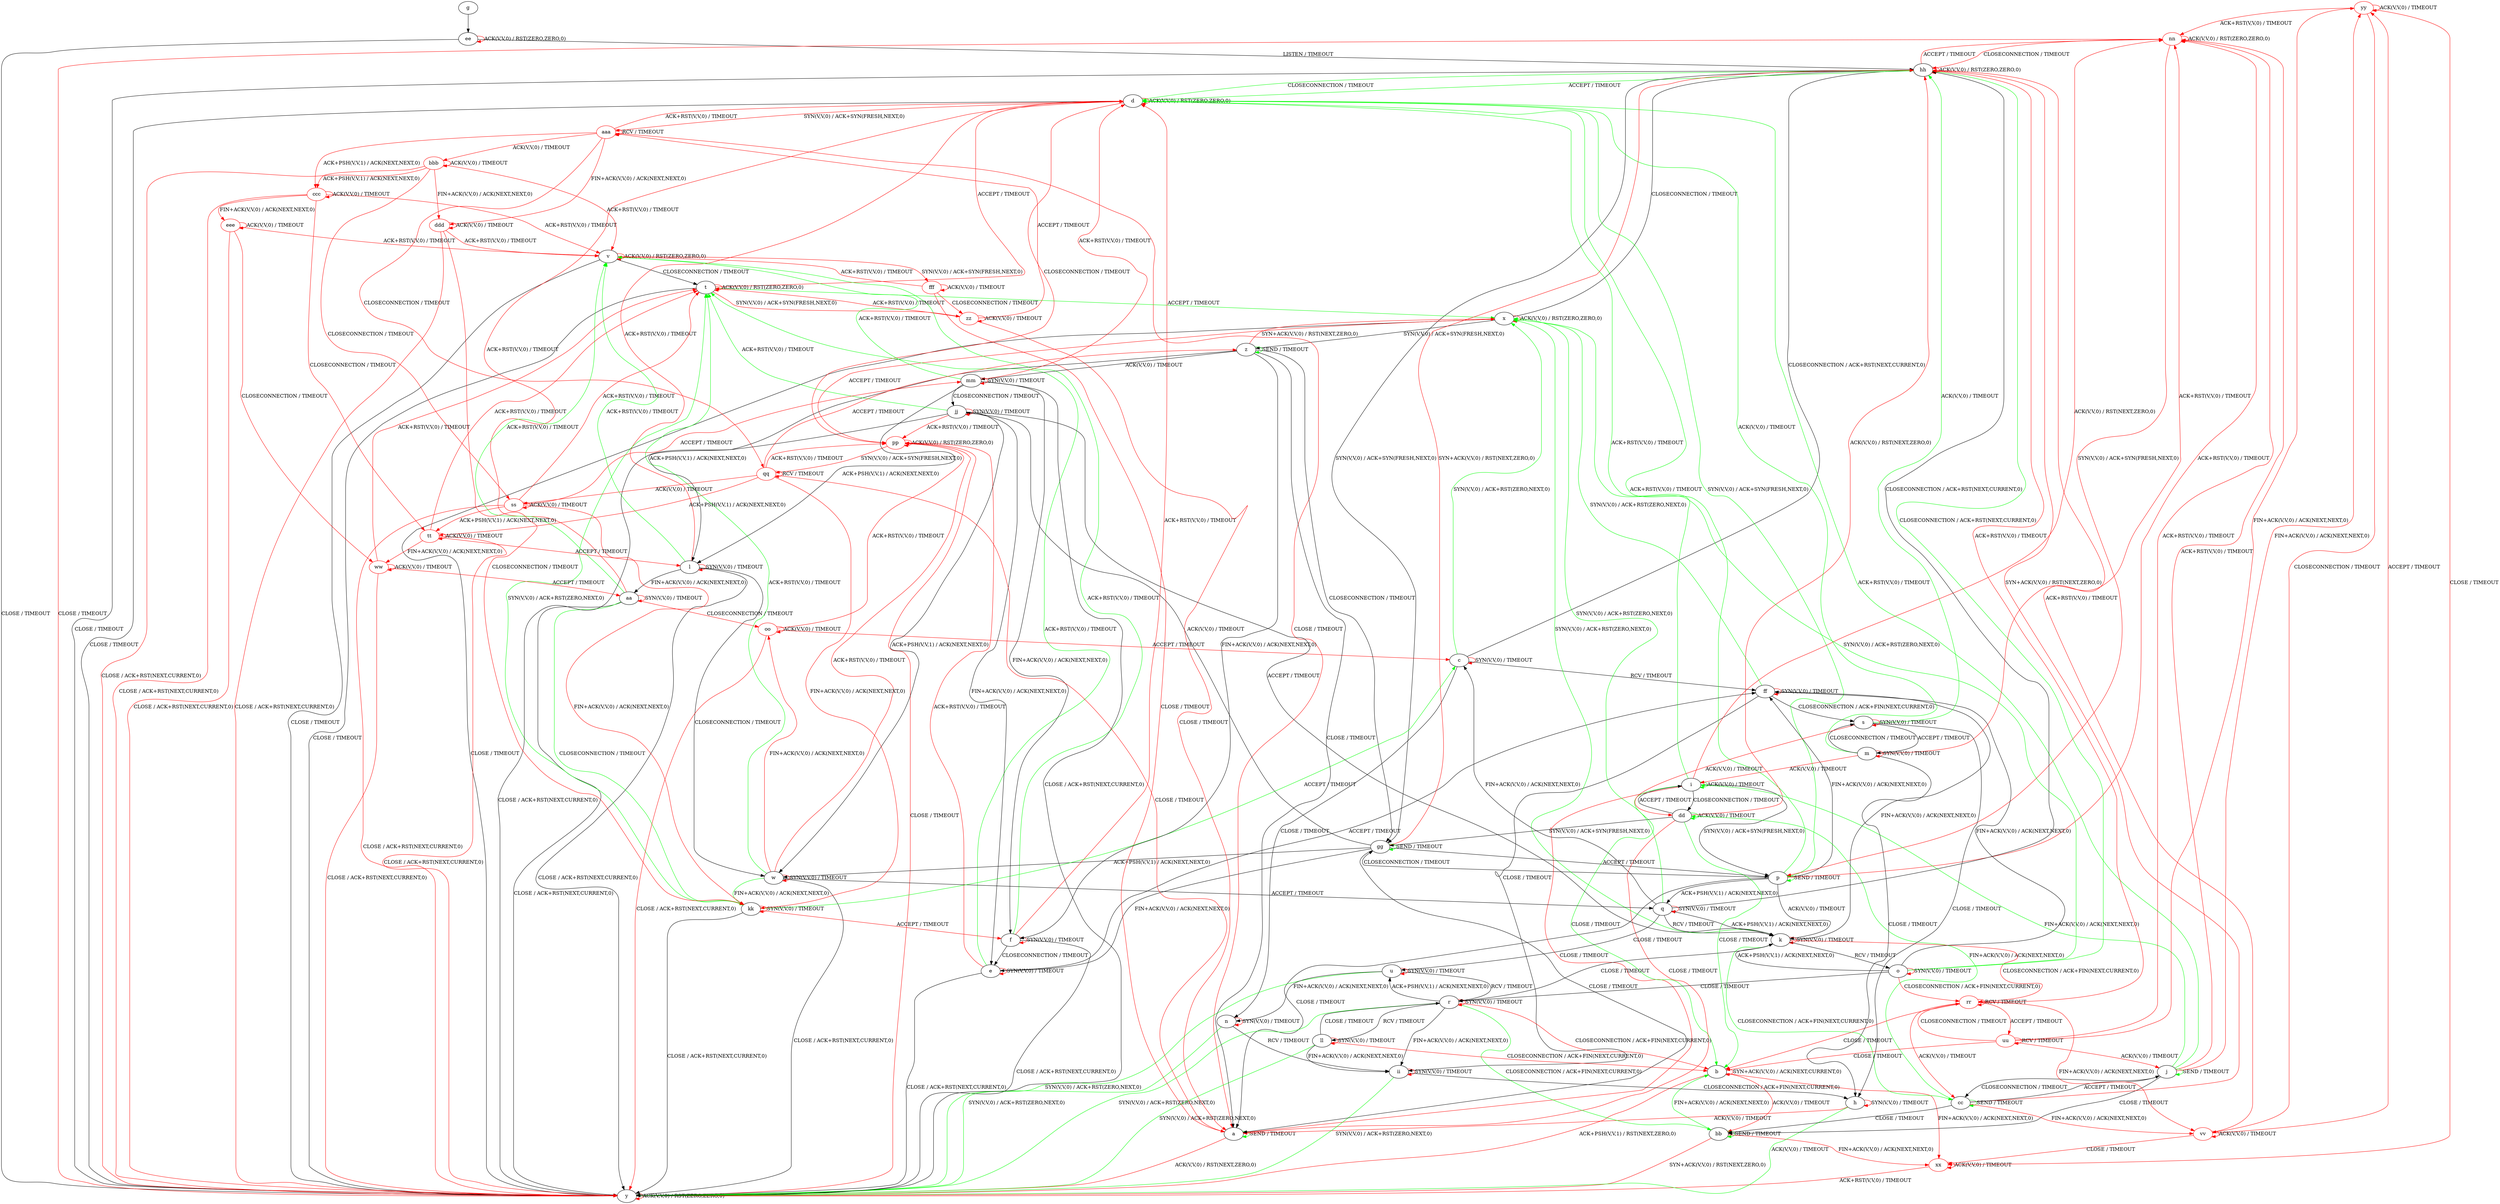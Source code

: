 digraph "" {
	graph ["Incoming time"=3.1174278259277344,
		"Outgoing time"=5.270861625671387,
		Output="{'States': 58, 'Transitions': 871, 'Filename': '../results/tcp/TCP_Linux_Server-TCP_Windows8_Server-msat-1.dot'}",
		Reference="{'States': 58, 'Transitions': 685, 'Filename': '../subjects/tcp/TCP_Linux_Server.dot'}",
		Solver=msat,
		Updated="{'States': 39, 'Transitions': 495, 'Filename': '../subjects/tcp/TCP_Windows8_Server.dot'}",
		"f-measure"=0.5237288135593221,
		precision=0.6242424242424243,
		recall=0.4510948905109489
	];
	a -> a [key=0,
	color=green,
	label="SEND / TIMEOUT"];
a -> y [key=0,
color=red,
label="ACK(V,V,0) / RST(NEXT,ZERO,0)"];
b -> b [key=0,
color=red,
label="SYN+ACK(V,V,0) / ACK(NEXT,CURRENT,0)"];
b -> y [key=0,
color=red,
label="ACK+PSH(V,V,1) / RST(NEXT,ZERO,0)"];
b -> bb [key=0,
color=red,
label="ACK(V,V,0) / TIMEOUT"];
xx [color=red];
b -> xx [key=0,
color=red,
label="FIN+ACK(V,V,0) / ACK(NEXT,NEXT,0)"];
c -> c [key=0,
color=red,
label="SYN(V,V,0) / TIMEOUT"];
c -> n [key=0,
label="CLOSE / TIMEOUT"];
c -> x [key=0,
color=green,
label="SYN(V,V,0) / ACK+RST(ZERO,NEXT,0)"];
c -> ff [key=0,
label="RCV / TIMEOUT"];
c -> hh [key=0,
label="CLOSECONNECTION / ACK+RST(NEXT,CURRENT,0)"];
d -> d [key=0,
color=red,
label="ACK(V,V,0) / RST(ZERO,ZERO,0)"];
d -> p [key=0,
color=green,
label="SYN(V,V,0) / ACK+SYN(FRESH,NEXT,0)"];
d -> y [key=0,
label="CLOSE / TIMEOUT"];
d -> hh [key=0,
color=green,
label="CLOSECONNECTION / TIMEOUT"];
pp [color=red];
d -> pp [key=0,
color=red,
label="CLOSECONNECTION / TIMEOUT"];
aaa [color=red];
d -> aaa [key=0,
color=red,
label="SYN(V,V,0) / ACK+SYN(FRESH,NEXT,0)"];
e -> e [key=0,
color=red,
label="SYN(V,V,0) / TIMEOUT"];
e -> t [key=0,
color=green,
label="ACK+RST(V,V,0) / TIMEOUT"];
e -> y [key=0,
label="CLOSE / ACK+RST(NEXT,CURRENT,0)"];
e -> ff [key=0,
label="ACCEPT / TIMEOUT"];
e -> pp [key=0,
color=red,
label="ACK+RST(V,V,0) / TIMEOUT"];
f -> d [key=0,
color=red,
label="ACK+RST(V,V,0) / TIMEOUT"];
f -> e [key=0,
label="CLOSECONNECTION / TIMEOUT"];
f -> f [key=0,
color=red,
label="SYN(V,V,0) / TIMEOUT"];
f -> v [key=0,
color=green,
label="ACK+RST(V,V,0) / TIMEOUT"];
f -> y [key=0,
label="CLOSE / ACK+RST(NEXT,CURRENT,0)"];
g -> ee [key=0];
h -> a [key=0,
color=red,
label="ACK(V,V,0) / TIMEOUT"];
h -> h [key=0,
color=red,
label="SYN(V,V,0) / TIMEOUT"];
h -> y [key=0,
color=green,
label="ACK(V,V,0) / TIMEOUT"];
i -> a [key=0,
color=red,
label="CLOSE / TIMEOUT"];
i -> b [key=0,
color=green,
label="CLOSE / TIMEOUT"];
i -> d [key=0,
color=green,
label="ACK+RST(V,V,0) / TIMEOUT"];
i -> i [key=0,
color=green,
label="ACK(V,V,0) / TIMEOUT"];
i -> p [key=0,
label="SYN(V,V,0) / ACK+SYN(FRESH,NEXT,0)"];
i -> dd [key=0,
label="CLOSECONNECTION / TIMEOUT"];
nn [color=red];
i -> nn [key=0,
color=red,
label="ACK(V,V,0) / RST(NEXT,ZERO,0)"];
j -> d [key=0,
color=green,
label="ACK+RST(V,V,0) / TIMEOUT"];
j -> i [key=0,
color=green,
label="FIN+ACK(V,V,0) / ACK(NEXT,NEXT,0)"];
j -> j [key=0,
color=green,
label="SEND / TIMEOUT"];
j -> bb [key=0,
label="CLOSE / TIMEOUT"];
j -> cc [key=0,
label="CLOSECONNECTION / TIMEOUT"];
j -> nn [key=0,
color=red,
label="ACK+RST(V,V,0) / TIMEOUT"];
yy [color=red];
j -> yy [key=0,
color=red,
label="FIN+ACK(V,V,0) / ACK(NEXT,NEXT,0)"];
k -> k [key=0,
color=red,
label="SYN(V,V,0) / TIMEOUT"];
k -> o [key=0,
label="RCV / TIMEOUT"];
k -> q [key=0,
label="ACK+PSH(V,V,1) / ACK(NEXT,NEXT,0)"];
k -> r [key=0,
label="CLOSE / TIMEOUT"];
k -> x [key=0,
color=green,
label="SYN(V,V,0) / ACK+RST(ZERO,NEXT,0)"];
k -> cc [key=0,
color=green,
label="CLOSECONNECTION / ACK+FIN(NEXT,CURRENT,0)"];
k -> ff [key=0,
label="FIN+ACK(V,V,0) / ACK(NEXT,NEXT,0)"];
rr [color=red];
k -> rr [key=0,
color=red,
label="CLOSECONNECTION / ACK+FIN(NEXT,CURRENT,0)"];
l -> d [key=0,
color=red,
label="ACK+RST(V,V,0) / TIMEOUT"];
l -> l [key=0,
color=red,
label="SYN(V,V,0) / TIMEOUT"];
l -> v [key=0,
color=green,
label="ACK+RST(V,V,0) / TIMEOUT"];
l -> w [key=0,
label="CLOSECONNECTION / TIMEOUT"];
l -> y [key=0,
label="CLOSE / ACK+RST(NEXT,CURRENT,0)"];
l -> aa [key=0,
label="FIN+ACK(V,V,0) / ACK(NEXT,NEXT,0)"];
m -> d [key=0,
color=green,
label="ACK(V,V,0) / TIMEOUT"];
m -> h [key=0,
label="CLOSE / TIMEOUT"];
m -> i [key=0,
color=red,
label="ACK(V,V,0) / TIMEOUT"];
m -> m [key=0,
color=red,
label="SYN(V,V,0) / TIMEOUT"];
m -> s [key=0,
label="CLOSECONNECTION / TIMEOUT"];
m -> nn [key=0,
color=red,
label="ACK+RST(V,V,0) / TIMEOUT"];
n -> n [key=0,
color=red,
label="SYN(V,V,0) / TIMEOUT"];
n -> y [key=0,
color=green,
label="SYN(V,V,0) / ACK+RST(ZERO,NEXT,0)"];
n -> ii [key=0,
label="RCV / TIMEOUT"];
o -> k [key=0,
label="ACK+PSH(V,V,1) / ACK(NEXT,NEXT,0)"];
o -> o [key=0,
color=red,
label="SYN(V,V,0) / TIMEOUT"];
o -> r [key=0,
label="CLOSE / TIMEOUT"];
o -> x [key=0,
color=green,
label="SYN(V,V,0) / ACK+RST(ZERO,NEXT,0)"];
o -> ff [key=0,
label="FIN+ACK(V,V,0) / ACK(NEXT,NEXT,0)"];
o -> hh [key=0,
color=green,
label="CLOSECONNECTION / ACK+RST(NEXT,CURRENT,0)"];
o -> rr [key=0,
color=red,
label="CLOSECONNECTION / ACK+FIN(NEXT,CURRENT,0)"];
p -> a [key=0,
label="CLOSE / TIMEOUT"];
p -> d [key=0,
color=green,
label="ACK+RST(V,V,0) / TIMEOUT"];
p -> k [key=0,
label="ACK(V,V,0) / TIMEOUT"];
p -> p [key=0,
color=green,
label="SEND / TIMEOUT"];
p -> q [key=0,
label="ACK+PSH(V,V,1) / ACK(NEXT,NEXT,0)"];
p -> ff [key=0,
label="FIN+ACK(V,V,0) / ACK(NEXT,NEXT,0)"];
p -> gg [key=0,
label="CLOSECONNECTION / TIMEOUT"];
p -> nn [key=0,
color=red,
label="ACK+RST(V,V,0) / TIMEOUT"];
q -> c [key=0,
label="FIN+ACK(V,V,0) / ACK(NEXT,NEXT,0)"];
q -> k [key=0,
label="RCV / TIMEOUT"];
q -> q [key=0,
color=red,
label="SYN(V,V,0) / TIMEOUT"];
q -> u [key=0,
label="CLOSE / TIMEOUT"];
q -> x [key=0,
color=green,
label="SYN(V,V,0) / ACK+RST(ZERO,NEXT,0)"];
q -> hh [key=0,
label="CLOSECONNECTION / ACK+RST(NEXT,CURRENT,0)"];
r -> b [key=0,
color=red,
label="CLOSECONNECTION / ACK+FIN(NEXT,CURRENT,0)"];
r -> r [key=0,
color=red,
label="SYN(V,V,0) / TIMEOUT"];
r -> u [key=0,
label="ACK+PSH(V,V,1) / ACK(NEXT,NEXT,0)"];
r -> y [key=0,
color=green,
label="SYN(V,V,0) / ACK+RST(ZERO,NEXT,0)"];
r -> bb [key=0,
color=green,
label="CLOSECONNECTION / ACK+FIN(NEXT,CURRENT,0)"];
r -> ii [key=0,
label="FIN+ACK(V,V,0) / ACK(NEXT,NEXT,0)"];
r -> ll [key=0,
label="RCV / TIMEOUT"];
s -> h [key=0,
label="CLOSE / TIMEOUT"];
s -> m [key=0,
label="ACCEPT / TIMEOUT"];
s -> s [key=0,
color=red,
label="SYN(V,V,0) / TIMEOUT"];
s -> dd [key=0,
color=red,
label="ACK(V,V,0) / TIMEOUT"];
s -> hh [key=0,
color=green,
label="ACK(V,V,0) / TIMEOUT"];
t -> d [key=0,
color=red,
label="ACCEPT / TIMEOUT"];
t -> t [key=0,
color=red,
label="ACK(V,V,0) / RST(ZERO,ZERO,0)"];
t -> x [key=0,
color=green,
label="ACCEPT / TIMEOUT"];
t -> y [key=0,
label="CLOSE / TIMEOUT"];
zz [color=red];
t -> zz [key=0,
color=red,
label="SYN(V,V,0) / ACK+SYN(FRESH,NEXT,0)"];
u -> n [key=0,
label="FIN+ACK(V,V,0) / ACK(NEXT,NEXT,0)"];
u -> r [key=0,
label="RCV / TIMEOUT"];
u -> u [key=0,
color=red,
label="SYN(V,V,0) / TIMEOUT"];
u -> y [key=0,
color=green,
label="SYN(V,V,0) / ACK+RST(ZERO,NEXT,0)"];
v -> t [key=0,
label="CLOSECONNECTION / TIMEOUT"];
v -> v [key=0,
color=red,
label="ACK(V,V,0) / RST(ZERO,ZERO,0)"];
v -> y [key=0,
label="CLOSE / TIMEOUT"];
fff [color=red];
v -> fff [key=0,
color=red,
label="SYN(V,V,0) / ACK+SYN(FRESH,NEXT,0)"];
w -> q [key=0,
label="ACCEPT / TIMEOUT"];
w -> t [key=0,
color=green,
label="ACK+RST(V,V,0) / TIMEOUT"];
w -> w [key=0,
color=red,
label="SYN(V,V,0) / TIMEOUT"];
w -> y [key=0,
label="CLOSE / ACK+RST(NEXT,CURRENT,0)"];
w -> kk [key=0,
color=green,
label="FIN+ACK(V,V,0) / ACK(NEXT,NEXT,0)"];
oo [color=red];
w -> oo [key=0,
color=red,
label="FIN+ACK(V,V,0) / ACK(NEXT,NEXT,0)"];
w -> pp [key=0,
color=red,
label="ACK+RST(V,V,0) / TIMEOUT"];
x -> x [key=0,
color=red,
label="ACK(V,V,0) / RST(ZERO,ZERO,0)"];
x -> y [key=0,
label="CLOSE / TIMEOUT"];
x -> z [key=0,
label="SYN(V,V,0) / ACK+SYN(FRESH,NEXT,0)"];
x -> hh [key=0,
label="CLOSECONNECTION / TIMEOUT"];
y -> y [key=0,
color=red,
label="ACK(V,V,0) / RST(ZERO,ZERO,0)"];
z -> a [key=0,
label="CLOSE / TIMEOUT"];
z -> f [key=0,
label="FIN+ACK(V,V,0) / ACK(NEXT,NEXT,0)"];
z -> l [key=0,
label="ACK+PSH(V,V,1) / ACK(NEXT,NEXT,0)"];
z -> x [key=0,
color=red,
label="SYN+ACK(V,V,0) / RST(NEXT,ZERO,0)"];
z -> z [key=0,
color=green,
label="SEND / TIMEOUT"];
z -> gg [key=0,
label="CLOSECONNECTION / TIMEOUT"];
z -> mm [key=0,
label="ACK(V,V,0) / TIMEOUT"];
aa -> d [key=0,
color=red,
label="ACK+RST(V,V,0) / TIMEOUT"];
aa -> v [key=0,
color=green,
label="ACK+RST(V,V,0) / TIMEOUT"];
aa -> y [key=0,
label="CLOSE / ACK+RST(NEXT,CURRENT,0)"];
aa -> aa [key=0,
color=red,
label="SYN(V,V,0) / TIMEOUT"];
aa -> kk [key=0,
color=green,
label="CLOSECONNECTION / TIMEOUT"];
aa -> oo [key=0,
color=red,
label="CLOSECONNECTION / TIMEOUT"];
bb -> b [key=0,
color=green,
label="FIN+ACK(V,V,0) / ACK(NEXT,NEXT,0)"];
bb -> y [key=0,
color=red,
label="SYN+ACK(V,V,0) / RST(NEXT,ZERO,0)"];
bb -> bb [key=0,
color=green,
label="SEND / TIMEOUT"];
bb -> xx [key=0,
color=red,
label="FIN+ACK(V,V,0) / ACK(NEXT,NEXT,0)"];
cc -> j [key=0,
label="ACCEPT / TIMEOUT"];
cc -> bb [key=0,
label="CLOSE / TIMEOUT"];
cc -> cc [key=0,
color=green,
label="SEND / TIMEOUT"];
cc -> dd [key=0,
color=green,
label="FIN+ACK(V,V,0) / ACK(NEXT,NEXT,0)"];
cc -> hh [key=0,
color=red,
label="SYN+ACK(V,V,0) / RST(NEXT,ZERO,0)"];
vv [color=red];
cc -> vv [key=0,
color=red,
label="FIN+ACK(V,V,0) / ACK(NEXT,NEXT,0)"];
dd -> a [key=0,
color=red,
label="CLOSE / TIMEOUT"];
dd -> b [key=0,
color=green,
label="CLOSE / TIMEOUT"];
dd -> i [key=0,
label="ACCEPT / TIMEOUT"];
dd -> dd [key=0,
color=green,
label="ACK(V,V,0) / TIMEOUT"];
dd -> gg [key=0,
label="SYN(V,V,0) / ACK+SYN(FRESH,NEXT,0)"];
dd -> hh [key=0,
color=red,
label="ACK(V,V,0) / RST(NEXT,ZERO,0)"];
ee -> y [key=0,
label="CLOSE / TIMEOUT"];
ee -> ee [key=0,
color=red,
label="ACK(V,V,0) / RST(ZERO,ZERO,0)"];
ee -> hh [key=0,
label="LISTEN / TIMEOUT"];
ff -> s [key=0,
label="CLOSECONNECTION / ACK+FIN(NEXT,CURRENT,0)"];
ff -> x [key=0,
color=green,
label="SYN(V,V,0) / ACK+RST(ZERO,NEXT,0)"];
ff -> ff [key=0,
color=red,
label="SYN(V,V,0) / TIMEOUT"];
ff -> ii [key=0,
label="CLOSE / TIMEOUT"];
gg -> a [key=0,
label="CLOSE / TIMEOUT"];
gg -> e [key=0,
label="FIN+ACK(V,V,0) / ACK(NEXT,NEXT,0)"];
gg -> p [key=0,
label="ACCEPT / TIMEOUT"];
gg -> w [key=0,
label="ACK+PSH(V,V,1) / ACK(NEXT,NEXT,0)"];
gg -> gg [key=0,
color=green,
label="SEND / TIMEOUT"];
gg -> hh [key=0,
color=red,
label="SYN+ACK(V,V,0) / RST(NEXT,ZERO,0)"];
gg -> jj [key=0,
label="ACK(V,V,0) / TIMEOUT"];
hh -> d [key=0,
color=green,
label="ACCEPT / TIMEOUT"];
hh -> y [key=0,
label="CLOSE / TIMEOUT"];
hh -> gg [key=0,
label="SYN(V,V,0) / ACK+SYN(FRESH,NEXT,0)"];
hh -> hh [key=0,
color=red,
label="ACK(V,V,0) / RST(ZERO,ZERO,0)"];
hh -> nn [key=0,
color=red,
label="ACCEPT / TIMEOUT"];
ii -> h [key=0,
label="CLOSECONNECTION / ACK+FIN(NEXT,CURRENT,0)"];
ii -> y [key=0,
color=green,
label="SYN(V,V,0) / ACK+RST(ZERO,NEXT,0)"];
ii -> ii [key=0,
color=red,
label="SYN(V,V,0) / TIMEOUT"];
jj -> e [key=0,
label="FIN+ACK(V,V,0) / ACK(NEXT,NEXT,0)"];
jj -> k [key=0,
label="ACCEPT / TIMEOUT"];
jj -> t [key=0,
color=green,
label="ACK+RST(V,V,0) / TIMEOUT"];
jj -> w [key=0,
label="ACK+PSH(V,V,1) / ACK(NEXT,NEXT,0)"];
jj -> y [key=0,
label="CLOSE / ACK+RST(NEXT,CURRENT,0)"];
jj -> jj [key=0,
color=red,
label="SYN(V,V,0) / TIMEOUT"];
jj -> pp [key=0,
color=red,
label="ACK+RST(V,V,0) / TIMEOUT"];
kk -> c [key=0,
color=green,
label="ACCEPT / TIMEOUT"];
kk -> f [key=0,
color=red,
label="ACCEPT / TIMEOUT"];
kk -> t [key=0,
color=green,
label="SYN(V,V,0) / ACK+RST(ZERO,NEXT,0)"];
kk -> y [key=0,
label="CLOSE / ACK+RST(NEXT,CURRENT,0)"];
kk -> kk [key=0,
color=red,
label="SYN(V,V,0) / TIMEOUT"];
ll -> b [key=0,
color=red,
label="CLOSECONNECTION / ACK+FIN(NEXT,CURRENT,0)"];
ll -> r [key=0,
label="CLOSE / TIMEOUT"];
ll -> y [key=0,
color=green,
label="SYN(V,V,0) / ACK+RST(ZERO,NEXT,0)"];
ll -> ii [key=0,
label="FIN+ACK(V,V,0) / ACK(NEXT,NEXT,0)"];
ll -> ll [key=0,
color=red,
label="SYN(V,V,0) / TIMEOUT"];
mm -> d [key=0,
color=red,
label="ACK+RST(V,V,0) / TIMEOUT"];
mm -> f [key=0,
label="FIN+ACK(V,V,0) / ACK(NEXT,NEXT,0)"];
mm -> l [key=0,
label="ACK+PSH(V,V,1) / ACK(NEXT,NEXT,0)"];
mm -> v [key=0,
color=green,
label="ACK+RST(V,V,0) / TIMEOUT"];
mm -> y [key=0,
label="CLOSE / ACK+RST(NEXT,CURRENT,0)"];
mm -> jj [key=0,
label="CLOSECONNECTION / TIMEOUT"];
mm -> mm [key=0,
color=red,
label="SYN(V,V,0) / TIMEOUT"];
nn -> p [key=0,
color=red,
label="SYN(V,V,0) / ACK+SYN(FRESH,NEXT,0)"];
nn -> y [key=0,
color=red,
label="CLOSE / TIMEOUT"];
nn -> hh [key=0,
color=red,
label="CLOSECONNECTION / TIMEOUT"];
nn -> nn [key=0,
color=red,
label="ACK(V,V,0) / RST(ZERO,ZERO,0)"];
oo -> c [key=0,
color=red,
label="ACCEPT / TIMEOUT"];
oo -> y [key=0,
color=red,
label="CLOSE / ACK+RST(NEXT,CURRENT,0)"];
oo -> oo [key=0,
color=red,
label="ACK(V,V,0) / TIMEOUT"];
oo -> pp [key=0,
color=red,
label="ACK+RST(V,V,0) / TIMEOUT"];
pp -> x [key=0,
color=red,
label="ACCEPT / TIMEOUT"];
pp -> y [key=0,
color=red,
label="CLOSE / TIMEOUT"];
pp -> pp [key=0,
color=red,
label="ACK(V,V,0) / RST(ZERO,ZERO,0)"];
qq [color=red];
pp -> qq [key=0,
color=red,
label="SYN(V,V,0) / ACK+SYN(FRESH,NEXT,0)"];
qq -> a [key=0,
color=red,
label="CLOSE / TIMEOUT"];
qq -> z [key=0,
color=red,
label="ACCEPT / TIMEOUT"];
qq -> kk [key=0,
color=red,
label="FIN+ACK(V,V,0) / ACK(NEXT,NEXT,0)"];
qq -> pp [key=0,
color=red,
label="ACK+RST(V,V,0) / TIMEOUT"];
qq -> qq [key=0,
color=red,
label="RCV / TIMEOUT"];
ss [color=red];
qq -> ss [key=0,
color=red,
label="ACK(V,V,0) / TIMEOUT"];
tt [color=red];
qq -> tt [key=0,
color=red,
label="ACK+PSH(V,V,1) / ACK(NEXT,NEXT,0)"];
rr -> b [key=0,
color=red,
label="CLOSE / TIMEOUT"];
rr -> cc [key=0,
color=red,
label="ACK(V,V,0) / TIMEOUT"];
rr -> hh [key=0,
color=red,
label="ACK+RST(V,V,0) / TIMEOUT"];
rr -> rr [key=0,
color=red,
label="RCV / TIMEOUT"];
uu [color=red];
rr -> uu [key=0,
color=red,
label="ACCEPT / TIMEOUT"];
rr -> vv [key=0,
color=red,
label="FIN+ACK(V,V,0) / ACK(NEXT,NEXT,0)"];
ss -> t [key=0,
color=red,
label="ACK+RST(V,V,0) / TIMEOUT"];
ss -> y [key=0,
color=red,
label="CLOSE / ACK+RST(NEXT,CURRENT,0)"];
ss -> kk [key=0,
color=red,
label="FIN+ACK(V,V,0) / ACK(NEXT,NEXT,0)"];
ss -> mm [key=0,
color=red,
label="ACCEPT / TIMEOUT"];
ss -> ss [key=0,
color=red,
label="ACK(V,V,0) / TIMEOUT"];
ss -> tt [key=0,
color=red,
label="ACK+PSH(V,V,1) / ACK(NEXT,NEXT,0)"];
tt -> l [key=0,
color=red,
label="ACCEPT / TIMEOUT"];
tt -> t [key=0,
color=red,
label="ACK+RST(V,V,0) / TIMEOUT"];
tt -> y [key=0,
color=red,
label="CLOSE / ACK+RST(NEXT,CURRENT,0)"];
tt -> tt [key=0,
color=red,
label="ACK(V,V,0) / TIMEOUT"];
ww [color=red];
tt -> ww [key=0,
color=red,
label="FIN+ACK(V,V,0) / ACK(NEXT,NEXT,0)"];
uu -> b [key=0,
color=red,
label="CLOSE / TIMEOUT"];
uu -> j [key=0,
color=red,
label="ACK(V,V,0) / TIMEOUT"];
uu -> nn [key=0,
color=red,
label="ACK+RST(V,V,0) / TIMEOUT"];
uu -> rr [key=0,
color=red,
label="CLOSECONNECTION / TIMEOUT"];
uu -> uu [key=0,
color=red,
label="RCV / TIMEOUT"];
uu -> yy [key=0,
color=red,
label="FIN+ACK(V,V,0) / ACK(NEXT,NEXT,0)"];
vv -> hh [key=0,
color=red,
label="ACK+RST(V,V,0) / TIMEOUT"];
vv -> vv [key=0,
color=red,
label="ACK(V,V,0) / TIMEOUT"];
vv -> xx [key=0,
color=red,
label="CLOSE / TIMEOUT"];
vv -> yy [key=0,
color=red,
label="ACCEPT / TIMEOUT"];
ww -> t [key=0,
color=red,
label="ACK+RST(V,V,0) / TIMEOUT"];
ww -> y [key=0,
color=red,
label="CLOSE / ACK+RST(NEXT,CURRENT,0)"];
ww -> aa [key=0,
color=red,
label="ACCEPT / TIMEOUT"];
ww -> ww [key=0,
color=red,
label="ACK(V,V,0) / TIMEOUT"];
xx -> y [key=0,
color=red,
label="ACK+RST(V,V,0) / TIMEOUT"];
xx -> xx [key=0,
color=red,
label="ACK(V,V,0) / TIMEOUT"];
yy -> nn [key=0,
color=red,
label="ACK+RST(V,V,0) / TIMEOUT"];
yy -> vv [key=0,
color=red,
label="CLOSECONNECTION / TIMEOUT"];
yy -> xx [key=0,
color=red,
label="CLOSE / TIMEOUT"];
yy -> yy [key=0,
color=red,
label="ACK(V,V,0) / TIMEOUT"];
zz -> a [key=0,
color=red,
label="CLOSE / TIMEOUT"];
zz -> t [key=0,
color=red,
label="ACK+RST(V,V,0) / TIMEOUT"];
zz -> zz [key=0,
color=red,
label="ACK(V,V,0) / TIMEOUT"];
zz -> aaa [key=0,
color=red,
label="ACCEPT / TIMEOUT"];
aaa -> a [key=0,
color=red,
label="CLOSE / TIMEOUT"];
aaa -> d [key=0,
color=red,
label="ACK+RST(V,V,0) / TIMEOUT"];
aaa -> qq [key=0,
color=red,
label="CLOSECONNECTION / TIMEOUT"];
aaa -> aaa [key=0,
color=red,
label="RCV / TIMEOUT"];
bbb [color=red];
aaa -> bbb [key=0,
color=red,
label="ACK(V,V,0) / TIMEOUT"];
ccc [color=red];
aaa -> ccc [key=0,
color=red,
label="ACK+PSH(V,V,1) / ACK(NEXT,NEXT,0)"];
ddd [color=red];
aaa -> ddd [key=0,
color=red,
label="FIN+ACK(V,V,0) / ACK(NEXT,NEXT,0)"];
bbb -> v [key=0,
color=red,
label="ACK+RST(V,V,0) / TIMEOUT"];
bbb -> y [key=0,
color=red,
label="CLOSE / ACK+RST(NEXT,CURRENT,0)"];
bbb -> ss [key=0,
color=red,
label="CLOSECONNECTION / TIMEOUT"];
bbb -> bbb [key=0,
color=red,
label="ACK(V,V,0) / TIMEOUT"];
bbb -> ccc [key=0,
color=red,
label="ACK+PSH(V,V,1) / ACK(NEXT,NEXT,0)"];
bbb -> ddd [key=0,
color=red,
label="FIN+ACK(V,V,0) / ACK(NEXT,NEXT,0)"];
ccc -> v [key=0,
color=red,
label="ACK+RST(V,V,0) / TIMEOUT"];
ccc -> y [key=0,
color=red,
label="CLOSE / ACK+RST(NEXT,CURRENT,0)"];
ccc -> tt [key=0,
color=red,
label="CLOSECONNECTION / TIMEOUT"];
ccc -> ccc [key=0,
color=red,
label="ACK(V,V,0) / TIMEOUT"];
eee [color=red];
ccc -> eee [key=0,
color=red,
label="FIN+ACK(V,V,0) / ACK(NEXT,NEXT,0)"];
ddd -> v [key=0,
color=red,
label="ACK+RST(V,V,0) / TIMEOUT"];
ddd -> y [key=0,
color=red,
label="CLOSE / ACK+RST(NEXT,CURRENT,0)"];
ddd -> kk [key=0,
color=red,
label="CLOSECONNECTION / TIMEOUT"];
ddd -> ddd [key=0,
color=red,
label="ACK(V,V,0) / TIMEOUT"];
eee -> v [key=0,
color=red,
label="ACK+RST(V,V,0) / TIMEOUT"];
eee -> y [key=0,
color=red,
label="CLOSE / ACK+RST(NEXT,CURRENT,0)"];
eee -> ww [key=0,
color=red,
label="CLOSECONNECTION / TIMEOUT"];
eee -> eee [key=0,
color=red,
label="ACK(V,V,0) / TIMEOUT"];
fff -> a [key=0,
color=red,
label="CLOSE / TIMEOUT"];
fff -> v [key=0,
color=red,
label="ACK+RST(V,V,0) / TIMEOUT"];
fff -> zz [key=0,
color=red,
label="CLOSECONNECTION / TIMEOUT"];
fff -> fff [key=0,
color=red,
label="ACK(V,V,0) / TIMEOUT"];
}
